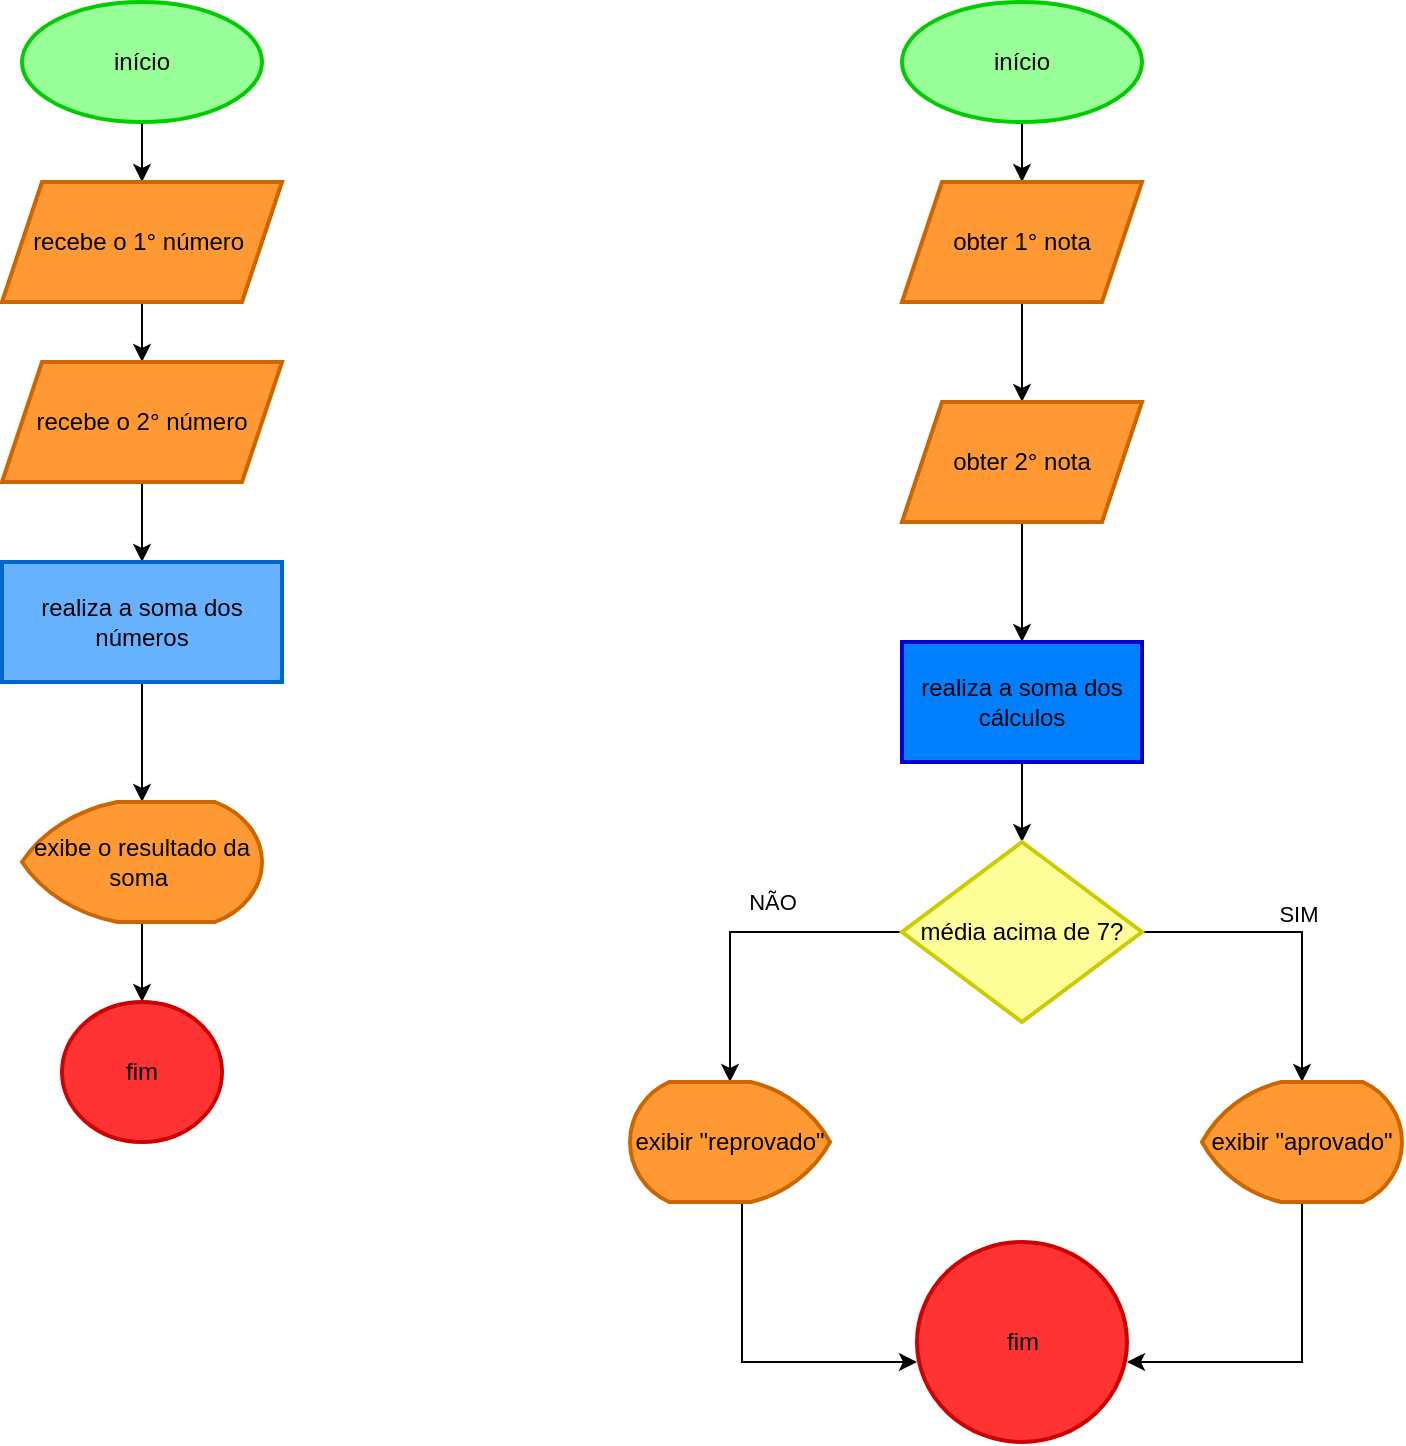 <mxfile version="23.1.4" type="device" pages="4">
  <diagram name="Página-1" id="GNa0BqqRPAHtuB8aMVp0">
    <mxGraphModel dx="1500" dy="807" grid="1" gridSize="10" guides="1" tooltips="1" connect="1" arrows="1" fold="1" page="1" pageScale="1" pageWidth="827" pageHeight="1169" math="0" shadow="0">
      <root>
        <mxCell id="0" />
        <mxCell id="1" parent="0" />
        <mxCell id="yisJrsWNtF7iBzPSPrLm-3" value="" style="edgeStyle=orthogonalEdgeStyle;rounded=0;orthogonalLoop=1;jettySize=auto;html=1;" edge="1" parent="1" source="yisJrsWNtF7iBzPSPrLm-1" target="yisJrsWNtF7iBzPSPrLm-2">
          <mxGeometry relative="1" as="geometry" />
        </mxCell>
        <mxCell id="yisJrsWNtF7iBzPSPrLm-1" value="início" style="strokeWidth=2;html=1;shape=mxgraph.flowchart.start_1;whiteSpace=wrap;fillColor=#99FF99;strokeColor=#00CC00;" vertex="1" parent="1">
          <mxGeometry x="60" y="30" width="120" height="60" as="geometry" />
        </mxCell>
        <mxCell id="yisJrsWNtF7iBzPSPrLm-5" value="" style="edgeStyle=orthogonalEdgeStyle;rounded=0;orthogonalLoop=1;jettySize=auto;html=1;" edge="1" parent="1" source="yisJrsWNtF7iBzPSPrLm-2" target="yisJrsWNtF7iBzPSPrLm-4">
          <mxGeometry relative="1" as="geometry" />
        </mxCell>
        <mxCell id="yisJrsWNtF7iBzPSPrLm-2" value="recebe o 1° número&amp;nbsp;" style="shape=parallelogram;perimeter=parallelogramPerimeter;whiteSpace=wrap;html=1;fixedSize=1;fillColor=#FF9933;strokeWidth=2;strokeColor=#CC6600;" vertex="1" parent="1">
          <mxGeometry x="50" y="120" width="140" height="60" as="geometry" />
        </mxCell>
        <mxCell id="yisJrsWNtF7iBzPSPrLm-7" value="" style="edgeStyle=orthogonalEdgeStyle;rounded=0;orthogonalLoop=1;jettySize=auto;html=1;" edge="1" parent="1" source="yisJrsWNtF7iBzPSPrLm-4" target="yisJrsWNtF7iBzPSPrLm-6">
          <mxGeometry relative="1" as="geometry" />
        </mxCell>
        <mxCell id="yisJrsWNtF7iBzPSPrLm-4" value="recebe o 2° número&lt;br&gt;" style="shape=parallelogram;perimeter=parallelogramPerimeter;whiteSpace=wrap;html=1;fixedSize=1;fillColor=#FF9933;strokeWidth=2;strokeColor=#CC6600;" vertex="1" parent="1">
          <mxGeometry x="50" y="210" width="140" height="60" as="geometry" />
        </mxCell>
        <mxCell id="yisJrsWNtF7iBzPSPrLm-9" value="" style="edgeStyle=orthogonalEdgeStyle;rounded=0;orthogonalLoop=1;jettySize=auto;html=1;" edge="1" parent="1" source="yisJrsWNtF7iBzPSPrLm-6" target="yisJrsWNtF7iBzPSPrLm-8">
          <mxGeometry relative="1" as="geometry" />
        </mxCell>
        <mxCell id="yisJrsWNtF7iBzPSPrLm-6" value="realiza a soma dos números" style="whiteSpace=wrap;html=1;fillColor=#66B2FF;strokeWidth=2;strokeColor=#0066CC;" vertex="1" parent="1">
          <mxGeometry x="50" y="310" width="140" height="60" as="geometry" />
        </mxCell>
        <mxCell id="yisJrsWNtF7iBzPSPrLm-11" value="" style="edgeStyle=orthogonalEdgeStyle;rounded=0;orthogonalLoop=1;jettySize=auto;html=1;" edge="1" parent="1" source="yisJrsWNtF7iBzPSPrLm-8" target="yisJrsWNtF7iBzPSPrLm-10">
          <mxGeometry relative="1" as="geometry" />
        </mxCell>
        <mxCell id="yisJrsWNtF7iBzPSPrLm-8" value="exibe o resultado da soma&amp;nbsp;&lt;br&gt;" style="strokeWidth=2;html=1;shape=mxgraph.flowchart.display;whiteSpace=wrap;fillColor=#FF9933;strokeColor=#CC6600;" vertex="1" parent="1">
          <mxGeometry x="60" y="430" width="120" height="60" as="geometry" />
        </mxCell>
        <mxCell id="yisJrsWNtF7iBzPSPrLm-10" value="fim" style="strokeWidth=2;html=1;shape=mxgraph.flowchart.start_2;whiteSpace=wrap;fillColor=#FF3333;strokeColor=#CC0000;" vertex="1" parent="1">
          <mxGeometry x="80" y="530" width="80" height="70" as="geometry" />
        </mxCell>
        <mxCell id="yisJrsWNtF7iBzPSPrLm-14" value="" style="edgeStyle=orthogonalEdgeStyle;rounded=0;orthogonalLoop=1;jettySize=auto;html=1;" edge="1" parent="1" source="yisJrsWNtF7iBzPSPrLm-12" target="yisJrsWNtF7iBzPSPrLm-13">
          <mxGeometry relative="1" as="geometry" />
        </mxCell>
        <mxCell id="yisJrsWNtF7iBzPSPrLm-12" value="início" style="strokeWidth=2;html=1;shape=mxgraph.flowchart.start_1;whiteSpace=wrap;fillColor=#99FF99;strokeColor=#00CC00;" vertex="1" parent="1">
          <mxGeometry x="500" y="30" width="120" height="60" as="geometry" />
        </mxCell>
        <mxCell id="yisJrsWNtF7iBzPSPrLm-16" value="" style="edgeStyle=orthogonalEdgeStyle;rounded=0;orthogonalLoop=1;jettySize=auto;html=1;" edge="1" parent="1" source="yisJrsWNtF7iBzPSPrLm-13" target="yisJrsWNtF7iBzPSPrLm-15">
          <mxGeometry relative="1" as="geometry" />
        </mxCell>
        <mxCell id="yisJrsWNtF7iBzPSPrLm-13" value="obter 1° nota" style="shape=parallelogram;perimeter=parallelogramPerimeter;whiteSpace=wrap;html=1;fixedSize=1;fillColor=#FF9933;strokeColor=#CC6600;strokeWidth=2;" vertex="1" parent="1">
          <mxGeometry x="500" y="120" width="120" height="60" as="geometry" />
        </mxCell>
        <mxCell id="yisJrsWNtF7iBzPSPrLm-18" value="" style="edgeStyle=orthogonalEdgeStyle;rounded=0;orthogonalLoop=1;jettySize=auto;html=1;" edge="1" parent="1" source="yisJrsWNtF7iBzPSPrLm-15" target="yisJrsWNtF7iBzPSPrLm-17">
          <mxGeometry relative="1" as="geometry" />
        </mxCell>
        <mxCell id="yisJrsWNtF7iBzPSPrLm-15" value="obter 2° nota" style="shape=parallelogram;perimeter=parallelogramPerimeter;whiteSpace=wrap;html=1;fixedSize=1;fillColor=#FF9933;strokeColor=#CC6600;strokeWidth=2;" vertex="1" parent="1">
          <mxGeometry x="500" y="230" width="120" height="60" as="geometry" />
        </mxCell>
        <mxCell id="yisJrsWNtF7iBzPSPrLm-20" value="" style="edgeStyle=orthogonalEdgeStyle;rounded=0;orthogonalLoop=1;jettySize=auto;html=1;" edge="1" parent="1" source="yisJrsWNtF7iBzPSPrLm-17" target="yisJrsWNtF7iBzPSPrLm-19">
          <mxGeometry relative="1" as="geometry" />
        </mxCell>
        <mxCell id="yisJrsWNtF7iBzPSPrLm-17" value="realiza a soma dos cálculos" style="whiteSpace=wrap;html=1;fillColor=#007FFF;strokeColor=#0000CC;strokeWidth=2;" vertex="1" parent="1">
          <mxGeometry x="500" y="350" width="120" height="60" as="geometry" />
        </mxCell>
        <mxCell id="yisJrsWNtF7iBzPSPrLm-22" value="" style="edgeStyle=orthogonalEdgeStyle;rounded=0;orthogonalLoop=1;jettySize=auto;html=1;" edge="1" parent="1" source="yisJrsWNtF7iBzPSPrLm-19" target="yisJrsWNtF7iBzPSPrLm-21">
          <mxGeometry relative="1" as="geometry" />
        </mxCell>
        <mxCell id="yisJrsWNtF7iBzPSPrLm-25" value="SIM&lt;br&gt;" style="edgeLabel;html=1;align=center;verticalAlign=middle;resizable=0;points=[];" vertex="1" connectable="0" parent="yisJrsWNtF7iBzPSPrLm-22">
          <mxGeometry x="0.131" y="-2" relative="1" as="geometry">
            <mxPoint y="-17" as="offset" />
          </mxGeometry>
        </mxCell>
        <mxCell id="yisJrsWNtF7iBzPSPrLm-24" value="" style="edgeStyle=orthogonalEdgeStyle;rounded=0;orthogonalLoop=1;jettySize=auto;html=1;" edge="1" parent="1" source="yisJrsWNtF7iBzPSPrLm-19" target="yisJrsWNtF7iBzPSPrLm-23">
          <mxGeometry relative="1" as="geometry" />
        </mxCell>
        <mxCell id="yisJrsWNtF7iBzPSPrLm-26" value="NÃO&lt;br&gt;" style="edgeLabel;html=1;align=center;verticalAlign=middle;resizable=0;points=[];" vertex="1" connectable="0" parent="yisJrsWNtF7iBzPSPrLm-24">
          <mxGeometry x="-0.184" y="2" relative="1" as="geometry">
            <mxPoint y="-17" as="offset" />
          </mxGeometry>
        </mxCell>
        <mxCell id="yisJrsWNtF7iBzPSPrLm-19" value="média acima de 7?&lt;br&gt;" style="rhombus;whiteSpace=wrap;html=1;fillColor=#FFFF99;strokeColor=#CCCC00;strokeWidth=2;" vertex="1" parent="1">
          <mxGeometry x="500" y="450" width="120" height="90" as="geometry" />
        </mxCell>
        <mxCell id="yisJrsWNtF7iBzPSPrLm-28" value="" style="edgeStyle=orthogonalEdgeStyle;rounded=0;orthogonalLoop=1;jettySize=auto;html=1;" edge="1" parent="1" source="yisJrsWNtF7iBzPSPrLm-21" target="yisJrsWNtF7iBzPSPrLm-27">
          <mxGeometry relative="1" as="geometry">
            <Array as="points">
              <mxPoint x="700" y="710" />
            </Array>
          </mxGeometry>
        </mxCell>
        <mxCell id="yisJrsWNtF7iBzPSPrLm-21" value="exibir &quot;aprovado&quot;" style="strokeWidth=2;html=1;shape=mxgraph.flowchart.display;whiteSpace=wrap;fillColor=#FF9933;strokeColor=#CC6600;" vertex="1" parent="1">
          <mxGeometry x="650" y="570" width="100" height="60" as="geometry" />
        </mxCell>
        <mxCell id="yisJrsWNtF7iBzPSPrLm-29" value="" style="edgeStyle=orthogonalEdgeStyle;rounded=0;orthogonalLoop=1;jettySize=auto;html=1;" edge="1" parent="1" source="yisJrsWNtF7iBzPSPrLm-23" target="yisJrsWNtF7iBzPSPrLm-27">
          <mxGeometry relative="1" as="geometry">
            <Array as="points">
              <mxPoint x="420" y="710" />
            </Array>
          </mxGeometry>
        </mxCell>
        <mxCell id="yisJrsWNtF7iBzPSPrLm-23" value="exibir &quot;reprovado&quot;" style="strokeWidth=2;html=1;shape=mxgraph.flowchart.display;whiteSpace=wrap;direction=west;fillColor=#FF9933;strokeColor=#CC6600;" vertex="1" parent="1">
          <mxGeometry x="364" y="570" width="100" height="60" as="geometry" />
        </mxCell>
        <mxCell id="yisJrsWNtF7iBzPSPrLm-27" value="fim&lt;br&gt;" style="strokeWidth=2;html=1;shape=mxgraph.flowchart.start_2;whiteSpace=wrap;fillColor=#FF3333;strokeColor=#CC0000;" vertex="1" parent="1">
          <mxGeometry x="507.5" y="650" width="105" height="100" as="geometry" />
        </mxCell>
      </root>
    </mxGraphModel>
  </diagram>
  <diagram id="9KuwpRjFWhjtA12SmaRD" name="Página-2">
    <mxGraphModel dx="1500" dy="1976" grid="1" gridSize="10" guides="1" tooltips="1" connect="1" arrows="1" fold="1" page="1" pageScale="1" pageWidth="827" pageHeight="1169" math="0" shadow="0">
      <root>
        <mxCell id="0" />
        <mxCell id="1" parent="0" />
        <mxCell id="eVq-SHPCy2STq2wjOn1y-3" value="" style="edgeStyle=orthogonalEdgeStyle;rounded=0;orthogonalLoop=1;jettySize=auto;html=1;" edge="1" parent="1" source="eVq-SHPCy2STq2wjOn1y-1" target="eVq-SHPCy2STq2wjOn1y-2">
          <mxGeometry relative="1" as="geometry" />
        </mxCell>
        <mxCell id="eVq-SHPCy2STq2wjOn1y-1" value="inicio" style="strokeWidth=2;html=1;shape=mxgraph.flowchart.start_2;whiteSpace=wrap;fillColor=#66FF66;strokeColor=#00CC00;" vertex="1" parent="1">
          <mxGeometry x="270" width="100" height="90" as="geometry" />
        </mxCell>
        <mxCell id="f9HsnmImbN39-voqj3KY-2" value="" style="edgeStyle=orthogonalEdgeStyle;rounded=0;orthogonalLoop=1;jettySize=auto;html=1;" edge="1" parent="1" source="eVq-SHPCy2STq2wjOn1y-2" target="f9HsnmImbN39-voqj3KY-1">
          <mxGeometry relative="1" as="geometry" />
        </mxCell>
        <mxCell id="eVq-SHPCy2STq2wjOn1y-2" value="solicite um número" style="shape=parallelogram;perimeter=parallelogramPerimeter;whiteSpace=wrap;html=1;fixedSize=1;fillColor=#FF9933;strokeColor=#CC6600;strokeWidth=2;" vertex="1" parent="1">
          <mxGeometry x="250" y="160" width="140" height="60" as="geometry" />
        </mxCell>
        <mxCell id="eVq-SHPCy2STq2wjOn1y-22" value="" style="edgeStyle=orthogonalEdgeStyle;rounded=0;orthogonalLoop=1;jettySize=auto;html=1;" edge="1" parent="1">
          <mxGeometry relative="1" as="geometry">
            <mxPoint x="360" y="450" as="sourcePoint" />
            <mxPoint x="470.0" y="450" as="targetPoint" />
          </mxGeometry>
        </mxCell>
        <mxCell id="eVq-SHPCy2STq2wjOn1y-25" value="SIM" style="edgeLabel;html=1;align=center;verticalAlign=middle;resizable=0;points=[];" vertex="1" connectable="0" parent="eVq-SHPCy2STq2wjOn1y-22">
          <mxGeometry x="-0.074" y="-1" relative="1" as="geometry">
            <mxPoint x="-2" y="-11" as="offset" />
          </mxGeometry>
        </mxCell>
        <mxCell id="eVq-SHPCy2STq2wjOn1y-24" value="" style="edgeStyle=orthogonalEdgeStyle;rounded=0;orthogonalLoop=1;jettySize=auto;html=1;" edge="1" parent="1">
          <mxGeometry relative="1" as="geometry">
            <mxPoint x="280" y="450" as="sourcePoint" />
            <mxPoint x="170.0" y="450" as="targetPoint" />
          </mxGeometry>
        </mxCell>
        <mxCell id="eVq-SHPCy2STq2wjOn1y-26" value="NÃO" style="edgeLabel;html=1;align=center;verticalAlign=middle;resizable=0;points=[];" vertex="1" connectable="0" parent="eVq-SHPCy2STq2wjOn1y-24">
          <mxGeometry x="0.017" y="-1" relative="1" as="geometry">
            <mxPoint y="-9" as="offset" />
          </mxGeometry>
        </mxCell>
        <mxCell id="f9HsnmImbN39-voqj3KY-5" value="" style="edgeStyle=orthogonalEdgeStyle;rounded=0;orthogonalLoop=1;jettySize=auto;html=1;" edge="1" parent="1" target="f9HsnmImbN39-voqj3KY-4">
          <mxGeometry relative="1" as="geometry">
            <mxPoint x="520.0" y="480" as="sourcePoint" />
            <Array as="points">
              <mxPoint x="520" y="650" />
            </Array>
          </mxGeometry>
        </mxCell>
        <mxCell id="f9HsnmImbN39-voqj3KY-6" value="" style="edgeStyle=orthogonalEdgeStyle;rounded=0;orthogonalLoop=1;jettySize=auto;html=1;" edge="1" parent="1" target="f9HsnmImbN39-voqj3KY-4">
          <mxGeometry relative="1" as="geometry">
            <mxPoint x="120" y="480" as="sourcePoint" />
            <Array as="points">
              <mxPoint x="120" y="650" />
            </Array>
          </mxGeometry>
        </mxCell>
        <mxCell id="cV4YTGe75cOsvrGVey0G-2" value="" style="edgeStyle=orthogonalEdgeStyle;rounded=0;orthogonalLoop=1;jettySize=auto;html=1;" edge="1" parent="1" source="f9HsnmImbN39-voqj3KY-1" target="cV4YTGe75cOsvrGVey0G-1">
          <mxGeometry relative="1" as="geometry" />
        </mxCell>
        <mxCell id="f9HsnmImbN39-voqj3KY-1" value="receba um número" style="whiteSpace=wrap;html=1;fillColor=#66B2FF;strokeColor=#0066CC;strokeWidth=2;" vertex="1" parent="1">
          <mxGeometry x="260" y="280" width="120" height="60" as="geometry" />
        </mxCell>
        <mxCell id="f9HsnmImbN39-voqj3KY-4" value="fim" style="rounded=1;whiteSpace=wrap;html=1;absoluteArcSize=1;arcSize=14;strokeWidth=2;fillColor=#FF6666;strokeColor=#CC0000;" vertex="1" parent="1">
          <mxGeometry x="270" y="620" width="100" height="60" as="geometry" />
        </mxCell>
        <mxCell id="cV4YTGe75cOsvrGVey0G-1" value="o número é maior que 0?" style="strokeWidth=2;html=1;shape=mxgraph.flowchart.decision;whiteSpace=wrap;fillColor=#FFFF99;strokeColor=#CCCC00;" vertex="1" parent="1">
          <mxGeometry x="270" y="400" width="100" height="100" as="geometry" />
        </mxCell>
        <mxCell id="9abmbODIB8OIWwbBheHO-1" value="exibir &quot;POSITIVO&quot;" style="strokeWidth=2;html=1;shape=mxgraph.flowchart.display;whiteSpace=wrap;fillColor=#FF9933;strokeColor=#CC6600;" vertex="1" parent="1">
          <mxGeometry x="470" y="420" width="100" height="60" as="geometry" />
        </mxCell>
        <mxCell id="9abmbODIB8OIWwbBheHO-2" value="exibir &quot;NEGATIVO&quot;" style="strokeWidth=2;html=1;shape=mxgraph.flowchart.display;whiteSpace=wrap;direction=west;fillColor=#FF9933;strokeColor=#CC6600;" vertex="1" parent="1">
          <mxGeometry x="70" y="420" width="100" height="60" as="geometry" />
        </mxCell>
      </root>
    </mxGraphModel>
  </diagram>
  <diagram id="58wciHWvsg6K4HXTli_Q" name="Página-3">
    <mxGraphModel dx="2442" dy="869" grid="1" gridSize="10" guides="1" tooltips="1" connect="1" arrows="1" fold="1" page="1" pageScale="1" pageWidth="827" pageHeight="1169" math="0" shadow="0">
      <root>
        <mxCell id="0" />
        <mxCell id="1" parent="0" />
        <mxCell id="dMfOE5IPzfcFUfJ6dMgP-2" value="" style="edgeStyle=orthogonalEdgeStyle;rounded=0;orthogonalLoop=1;jettySize=auto;html=1;" edge="1" parent="1" source="7CEDCT08lnoeyjoAlKJh-1" target="dMfOE5IPzfcFUfJ6dMgP-1">
          <mxGeometry relative="1" as="geometry" />
        </mxCell>
        <mxCell id="7CEDCT08lnoeyjoAlKJh-1" value="inicio&amp;nbsp;" style="strokeWidth=2;html=1;shape=mxgraph.flowchart.start_2;whiteSpace=wrap;fillColor=#66FF66;strokeColor=#00CC00;" vertex="1" parent="1">
          <mxGeometry x="110" y="40" width="100" height="80" as="geometry" />
        </mxCell>
        <mxCell id="dMfOE5IPzfcFUfJ6dMgP-5" value="" style="edgeStyle=orthogonalEdgeStyle;rounded=0;orthogonalLoop=1;jettySize=auto;html=1;" edge="1" parent="1" source="dMfOE5IPzfcFUfJ6dMgP-1" target="dMfOE5IPzfcFUfJ6dMgP-4">
          <mxGeometry relative="1" as="geometry" />
        </mxCell>
        <mxCell id="dMfOE5IPzfcFUfJ6dMgP-1" value="obter o 1° número" style="shape=parallelogram;perimeter=parallelogramPerimeter;whiteSpace=wrap;html=1;fixedSize=1;fillColor=#FF9933;strokeColor=#CC6600;strokeWidth=2;" vertex="1" parent="1">
          <mxGeometry x="100" y="190" width="120" height="60" as="geometry" />
        </mxCell>
        <mxCell id="0nIWyrLs0qliMYiMDJGg-2" value="" style="edgeStyle=orthogonalEdgeStyle;rounded=0;orthogonalLoop=1;jettySize=auto;html=1;" edge="1" parent="1" source="dMfOE5IPzfcFUfJ6dMgP-4" target="0nIWyrLs0qliMYiMDJGg-1">
          <mxGeometry relative="1" as="geometry" />
        </mxCell>
        <mxCell id="dMfOE5IPzfcFUfJ6dMgP-4" value="obter o 2° número&amp;nbsp;" style="shape=parallelogram;perimeter=parallelogramPerimeter;whiteSpace=wrap;html=1;fixedSize=1;fillColor=#FF9933;strokeColor=#CC6600;strokeWidth=2;" vertex="1" parent="1">
          <mxGeometry x="100" y="320" width="120" height="60" as="geometry" />
        </mxCell>
        <mxCell id="0nIWyrLs0qliMYiMDJGg-6" value="" style="edgeStyle=orthogonalEdgeStyle;rounded=0;orthogonalLoop=1;jettySize=auto;html=1;" edge="1" parent="1" source="0nIWyrLs0qliMYiMDJGg-1" target="0nIWyrLs0qliMYiMDJGg-3">
          <mxGeometry relative="1" as="geometry" />
        </mxCell>
        <mxCell id="0nIWyrLs0qliMYiMDJGg-8" value="SIM" style="edgeLabel;html=1;align=center;verticalAlign=middle;resizable=0;points=[];" vertex="1" connectable="0" parent="0nIWyrLs0qliMYiMDJGg-6">
          <mxGeometry x="-0.013" relative="1" as="geometry">
            <mxPoint x="-30" y="-48" as="offset" />
          </mxGeometry>
        </mxCell>
        <mxCell id="Fze1XDzbkmqZ_aazZje2-1" value="" style="edgeStyle=orthogonalEdgeStyle;rounded=0;orthogonalLoop=1;jettySize=auto;html=1;" edge="1" parent="1" source="0nIWyrLs0qliMYiMDJGg-1" target="0nIWyrLs0qliMYiMDJGg-4">
          <mxGeometry relative="1" as="geometry" />
        </mxCell>
        <mxCell id="Fze1XDzbkmqZ_aazZje2-2" value="NÃO" style="edgeLabel;html=1;align=center;verticalAlign=middle;resizable=0;points=[];" vertex="1" connectable="0" parent="Fze1XDzbkmqZ_aazZje2-1">
          <mxGeometry x="-0.767" y="-8" relative="1" as="geometry">
            <mxPoint x="1" y="-12" as="offset" />
          </mxGeometry>
        </mxCell>
        <mxCell id="0nIWyrLs0qliMYiMDJGg-1" value="o 1° número é maior que o 2°?" style="rhombus;whiteSpace=wrap;html=1;fillColor=#FFFF66;strokeColor=#CCCC00;strokeWidth=2;" vertex="1" parent="1">
          <mxGeometry x="110" y="420" width="100" height="80" as="geometry" />
        </mxCell>
        <mxCell id="qmblQSokDjzJIcirwbXh-8" value="" style="edgeStyle=orthogonalEdgeStyle;rounded=0;orthogonalLoop=1;jettySize=auto;html=1;" edge="1" parent="1" source="0nIWyrLs0qliMYiMDJGg-3" target="qmblQSokDjzJIcirwbXh-6">
          <mxGeometry relative="1" as="geometry">
            <Array as="points">
              <mxPoint x="320" y="820" />
            </Array>
          </mxGeometry>
        </mxCell>
        <mxCell id="0nIWyrLs0qliMYiMDJGg-3" value="exibir &quot;MAIOR&quot;" style="strokeWidth=2;html=1;shape=mxgraph.flowchart.display;whiteSpace=wrap;fillColor=#FF9933;strokeColor=#CC6600;" vertex="1" parent="1">
          <mxGeometry x="260" y="650" width="100" height="60" as="geometry" />
        </mxCell>
        <mxCell id="qmblQSokDjzJIcirwbXh-7" value="" style="edgeStyle=orthogonalEdgeStyle;rounded=0;orthogonalLoop=1;jettySize=auto;html=1;" edge="1" parent="1" source="0nIWyrLs0qliMYiMDJGg-4" target="qmblQSokDjzJIcirwbXh-6">
          <mxGeometry relative="1" as="geometry">
            <Array as="points">
              <mxPoint x="40" y="820" />
            </Array>
          </mxGeometry>
        </mxCell>
        <mxCell id="0nIWyrLs0qliMYiMDJGg-4" value="exibir &#39;MENOR&quot;" style="strokeWidth=2;html=1;shape=mxgraph.flowchart.display;whiteSpace=wrap;direction=west;fillColor=#FF9933;strokeColor=#CC6600;" vertex="1" parent="1">
          <mxGeometry y="650" width="100" height="60" as="geometry" />
        </mxCell>
        <mxCell id="qmblQSokDjzJIcirwbXh-6" value="fim" style="ellipse;whiteSpace=wrap;html=1;fillColor=#FF6666;strokeColor=#CC0000;strokeWidth=2;" vertex="1" parent="1">
          <mxGeometry x="140" y="760" width="80" height="80" as="geometry" />
        </mxCell>
      </root>
    </mxGraphModel>
  </diagram>
  <diagram id="z1b_Eud0yIPAsSpf09Ji" name="Página-4">
    <mxGraphModel dx="1909" dy="1027" grid="1" gridSize="10" guides="1" tooltips="1" connect="1" arrows="1" fold="1" page="1" pageScale="1" pageWidth="827" pageHeight="1169" math="0" shadow="0">
      <root>
        <mxCell id="0" />
        <mxCell id="1" parent="0" />
        <mxCell id="778bHNoYRVBCYdEL_99n-3" value="" style="edgeStyle=orthogonalEdgeStyle;rounded=0;orthogonalLoop=1;jettySize=auto;html=1;" edge="1" parent="1" source="778bHNoYRVBCYdEL_99n-1" target="778bHNoYRVBCYdEL_99n-2">
          <mxGeometry relative="1" as="geometry" />
        </mxCell>
        <mxCell id="778bHNoYRVBCYdEL_99n-1" value="inicio&amp;nbsp;" style="strokeWidth=2;html=1;shape=mxgraph.flowchart.start_2;whiteSpace=wrap;fillColor=#66FF66;strokeColor=#00CC00;" vertex="1" parent="1">
          <mxGeometry x="314" width="100" height="100" as="geometry" />
        </mxCell>
        <mxCell id="9mDkQLDU29lKUawmAOiC-2" value="" style="edgeStyle=orthogonalEdgeStyle;rounded=0;orthogonalLoop=1;jettySize=auto;html=1;" edge="1" parent="1" source="778bHNoYRVBCYdEL_99n-2" target="9mDkQLDU29lKUawmAOiC-1">
          <mxGeometry relative="1" as="geometry" />
        </mxCell>
        <mxCell id="778bHNoYRVBCYdEL_99n-2" value="idade" style="shape=parallelogram;perimeter=parallelogramPerimeter;whiteSpace=wrap;html=1;fixedSize=1;fillColor=#FF9933;strokeColor=#CC6600;strokeWidth=2;" vertex="1" parent="1">
          <mxGeometry x="304" y="160" width="120" height="60" as="geometry" />
        </mxCell>
        <mxCell id="9mDkQLDU29lKUawmAOiC-4" value="" style="edgeStyle=orthogonalEdgeStyle;rounded=0;orthogonalLoop=1;jettySize=auto;html=1;" edge="1" parent="1" source="9mDkQLDU29lKUawmAOiC-1" target="9mDkQLDU29lKUawmAOiC-3">
          <mxGeometry relative="1" as="geometry" />
        </mxCell>
        <mxCell id="9mDkQLDU29lKUawmAOiC-5" value="SIM" style="edgeLabel;html=1;align=center;verticalAlign=middle;resizable=0;points=[];" vertex="1" connectable="0" parent="9mDkQLDU29lKUawmAOiC-4">
          <mxGeometry x="-0.446" relative="1" as="geometry">
            <mxPoint y="-10" as="offset" />
          </mxGeometry>
        </mxCell>
        <mxCell id="9mDkQLDU29lKUawmAOiC-7" value="" style="edgeStyle=orthogonalEdgeStyle;rounded=0;orthogonalLoop=1;jettySize=auto;html=1;" edge="1" parent="1" source="9mDkQLDU29lKUawmAOiC-1" target="9mDkQLDU29lKUawmAOiC-6">
          <mxGeometry relative="1" as="geometry" />
        </mxCell>
        <mxCell id="9mDkQLDU29lKUawmAOiC-11" value="NÃO" style="edgeLabel;html=1;align=center;verticalAlign=middle;resizable=0;points=[];" vertex="1" connectable="0" parent="9mDkQLDU29lKUawmAOiC-7">
          <mxGeometry x="-0.441" y="3" relative="1" as="geometry">
            <mxPoint y="-13" as="offset" />
          </mxGeometry>
        </mxCell>
        <mxCell id="9mDkQLDU29lKUawmAOiC-1" value="&amp;gt;16" style="rhombus;whiteSpace=wrap;html=1;fillColor=#FFFF66;strokeColor=#CCCC00;strokeWidth=2;" vertex="1" parent="1">
          <mxGeometry x="324" y="270" width="80" height="80" as="geometry" />
        </mxCell>
        <mxCell id="9mDkQLDU29lKUawmAOiC-9" value="" style="edgeStyle=orthogonalEdgeStyle;rounded=0;orthogonalLoop=1;jettySize=auto;html=1;" edge="1" parent="1" source="9mDkQLDU29lKUawmAOiC-3" target="9mDkQLDU29lKUawmAOiC-8">
          <mxGeometry relative="1" as="geometry" />
        </mxCell>
        <mxCell id="9mDkQLDU29lKUawmAOiC-10" value="SIM&amp;nbsp;" style="edgeLabel;html=1;align=center;verticalAlign=middle;resizable=0;points=[];" vertex="1" connectable="0" parent="9mDkQLDU29lKUawmAOiC-9">
          <mxGeometry x="-0.465" y="-3" relative="1" as="geometry">
            <mxPoint y="-13" as="offset" />
          </mxGeometry>
        </mxCell>
        <mxCell id="9mDkQLDU29lKUawmAOiC-13" value="" style="edgeStyle=orthogonalEdgeStyle;rounded=0;orthogonalLoop=1;jettySize=auto;html=1;" edge="1" parent="1" source="9mDkQLDU29lKUawmAOiC-3" target="9mDkQLDU29lKUawmAOiC-12">
          <mxGeometry relative="1" as="geometry" />
        </mxCell>
        <mxCell id="9mDkQLDU29lKUawmAOiC-14" value="NÃO" style="edgeLabel;html=1;align=center;verticalAlign=middle;resizable=0;points=[];" vertex="1" connectable="0" parent="9mDkQLDU29lKUawmAOiC-13">
          <mxGeometry x="-0.344" y="-3" relative="1" as="geometry">
            <mxPoint y="-7" as="offset" />
          </mxGeometry>
        </mxCell>
        <mxCell id="9mDkQLDU29lKUawmAOiC-3" value="&amp;gt;18" style="rhombus;whiteSpace=wrap;html=1;fillColor=#FFFF66;strokeColor=#CCCC00;strokeWidth=2;" vertex="1" parent="1">
          <mxGeometry x="480" y="370" width="80" height="80" as="geometry" />
        </mxCell>
        <mxCell id="9mDkQLDU29lKUawmAOiC-6" value="não pode&amp;nbsp;" style="strokeWidth=2;html=1;shape=mxgraph.flowchart.display;whiteSpace=wrap;fillColor=#FF9933;strokeColor=#CC6600;" vertex="1" parent="1">
          <mxGeometry x="150" y="380" width="100" height="60" as="geometry" />
        </mxCell>
        <mxCell id="91Z7f5He9VHOxUpulh-c-2" value="" style="edgeStyle=orthogonalEdgeStyle;rounded=0;orthogonalLoop=1;jettySize=auto;html=1;" edge="1" parent="1" source="9mDkQLDU29lKUawmAOiC-8" target="91Z7f5He9VHOxUpulh-c-1">
          <mxGeometry relative="1" as="geometry">
            <Array as="points">
              <mxPoint x="680" y="640" />
            </Array>
          </mxGeometry>
        </mxCell>
        <mxCell id="9mDkQLDU29lKUawmAOiC-8" value="obrigatório" style="strokeWidth=2;html=1;shape=mxgraph.flowchart.display;whiteSpace=wrap;fillColor=#FF9933;strokeColor=#CC6600;" vertex="1" parent="1">
          <mxGeometry x="630" y="480" width="100" height="60" as="geometry" />
        </mxCell>
        <mxCell id="91Z7f5He9VHOxUpulh-c-3" value="" style="edgeStyle=orthogonalEdgeStyle;rounded=0;orthogonalLoop=1;jettySize=auto;html=1;" edge="1" parent="1" source="9mDkQLDU29lKUawmAOiC-12" target="91Z7f5He9VHOxUpulh-c-1">
          <mxGeometry relative="1" as="geometry">
            <Array as="points">
              <mxPoint x="400" y="640" />
            </Array>
          </mxGeometry>
        </mxCell>
        <mxCell id="9mDkQLDU29lKUawmAOiC-12" value="opcional" style="strokeWidth=2;html=1;shape=mxgraph.flowchart.display;whiteSpace=wrap;direction=west;fillColor=#FF9933;strokeColor=#CC6600;" vertex="1" parent="1">
          <mxGeometry x="350" y="480" width="100" height="60" as="geometry" />
        </mxCell>
        <mxCell id="91Z7f5He9VHOxUpulh-c-1" value="fim" style="ellipse;whiteSpace=wrap;html=1;fillColor=#FF6666;strokeColor=#CC0000;strokeWidth=2;" vertex="1" parent="1">
          <mxGeometry x="500" y="600" width="80" height="80" as="geometry" />
        </mxCell>
      </root>
    </mxGraphModel>
  </diagram>
</mxfile>

